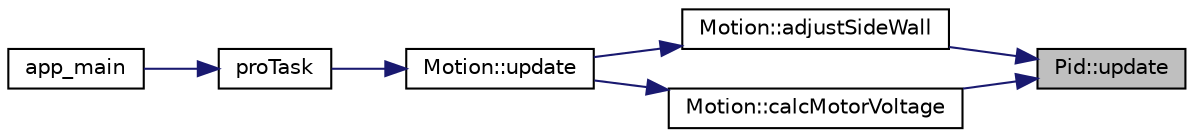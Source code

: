 digraph "Pid::update"
{
 // LATEX_PDF_SIZE
  edge [fontname="Helvetica",fontsize="10",labelfontname="Helvetica",labelfontsize="10"];
  node [fontname="Helvetica",fontsize="10",shape=record];
  rankdir="RL";
  Node1 [label="Pid::update",height=0.2,width=0.4,color="black", fillcolor="grey75", style="filled", fontcolor="black",tooltip=" "];
  Node1 -> Node2 [dir="back",color="midnightblue",fontsize="10",style="solid",fontname="Helvetica"];
  Node2 [label="Motion::adjustSideWall",height=0.2,width=0.4,color="black", fillcolor="white", style="filled",URL="$classMotion.html#ae94739eace106dbb1c4629aa84704d97",tooltip=" "];
  Node2 -> Node3 [dir="back",color="midnightblue",fontsize="10",style="solid",fontname="Helvetica"];
  Node3 [label="Motion::update",height=0.2,width=0.4,color="black", fillcolor="white", style="filled",URL="$classMotion.html#a01805ce60c0e4c9aae97979dd884b59c",tooltip=" "];
  Node3 -> Node4 [dir="back",color="midnightblue",fontsize="10",style="solid",fontname="Helvetica"];
  Node4 [label="proTask",height=0.2,width=0.4,color="black", fillcolor="white", style="filled",URL="$main_8cc.html#aa9663831480a5b0a46022a59829154a7",tooltip=" "];
  Node4 -> Node5 [dir="back",color="midnightblue",fontsize="10",style="solid",fontname="Helvetica"];
  Node5 [label="app_main",height=0.2,width=0.4,color="black", fillcolor="white", style="filled",URL="$main_8cc.html#a630544a7f0a2cc40d8a7fefab7e2fe70",tooltip=" "];
  Node1 -> Node6 [dir="back",color="midnightblue",fontsize="10",style="solid",fontname="Helvetica"];
  Node6 [label="Motion::calcMotorVoltage",height=0.2,width=0.4,color="black", fillcolor="white", style="filled",URL="$classMotion.html#af8591170cfe25ac7ef18854885155806",tooltip=" "];
  Node6 -> Node3 [dir="back",color="midnightblue",fontsize="10",style="solid",fontname="Helvetica"];
}
